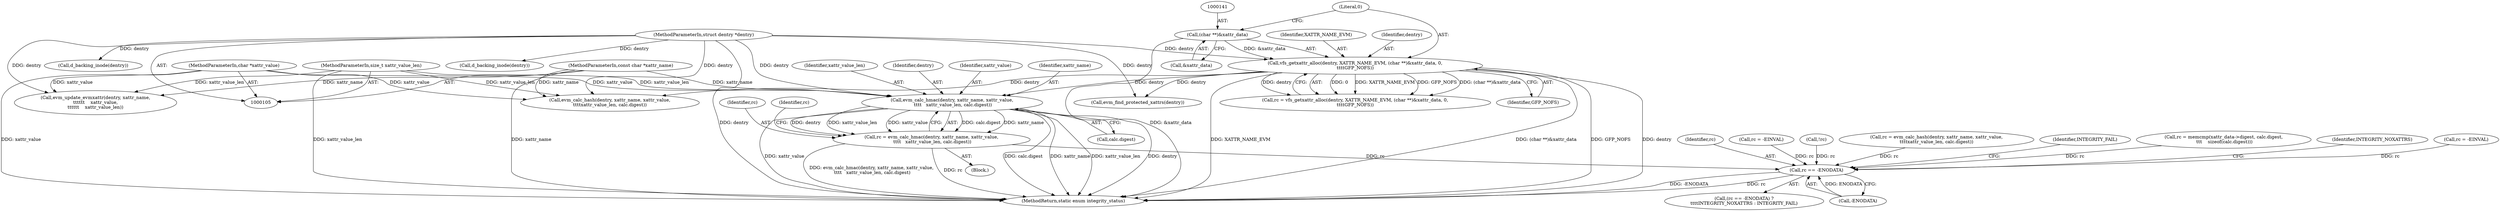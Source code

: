 digraph "0_linux_613317bd212c585c20796c10afe5daaa95d4b0a1@pointer" {
"1000201" [label="(Call,evm_calc_hmac(dentry, xattr_name, xattr_value,\n \t\t\t\t   xattr_value_len, calc.digest))"];
"1000137" [label="(Call,vfs_getxattr_alloc(dentry, XATTR_NAME_EVM, (char **)&xattr_data, 0,\n\t\t\t\tGFP_NOFS))"];
"1000106" [label="(MethodParameterIn,struct dentry *dentry)"];
"1000140" [label="(Call,(char **)&xattr_data)"];
"1000107" [label="(MethodParameterIn,const char *xattr_name)"];
"1000108" [label="(MethodParameterIn,char *xattr_value)"];
"1000109" [label="(MethodParameterIn,size_t xattr_value_len)"];
"1000199" [label="(Call,rc = evm_calc_hmac(dentry, xattr_name, xattr_value,\n \t\t\t\t   xattr_value_len, calc.digest))"];
"1000292" [label="(Call,rc == -ENODATA)"];
"1000201" [label="(Call,evm_calc_hmac(dentry, xattr_name, xattr_value,\n \t\t\t\t   xattr_value_len, calc.digest))"];
"1000137" [label="(Call,vfs_getxattr_alloc(dentry, XATTR_NAME_EVM, (char **)&xattr_data, 0,\n\t\t\t\tGFP_NOFS))"];
"1000292" [label="(Call,rc == -ENODATA)"];
"1000227" [label="(Call,rc = -EINVAL)"];
"1000273" [label="(Call,d_backing_inode(dentry))"];
"1000107" [label="(MethodParameterIn,const char *xattr_name)"];
"1000145" [label="(Identifier,GFP_NOFS)"];
"1000204" [label="(Identifier,xattr_value)"];
"1000262" [label="(Call,!rc)"];
"1000275" [label="(Call,evm_update_evmxattr(dentry, xattr_name,\n\t\t\t\t\t\t    xattr_value,\n\t\t\t\t\t\t    xattr_value_len))"];
"1000199" [label="(Call,rc = evm_calc_hmac(dentry, xattr_name, xattr_value,\n \t\t\t\t   xattr_value_len, calc.digest))"];
"1000233" [label="(Call,rc = evm_calc_hash(dentry, xattr_name, xattr_value,\n\t\t\t\txattr_value_len, calc.digest))"];
"1000297" [label="(Identifier,INTEGRITY_FAIL)"];
"1000144" [label="(Literal,0)"];
"1000212" [label="(Call,rc = memcmp(xattr_data->digest, calc.digest,\n \t\t\t    sizeof(calc.digest)))"];
"1000296" [label="(Identifier,INTEGRITY_NOXATTRS)"];
"1000142" [label="(Call,&xattr_data)"];
"1000235" [label="(Call,evm_calc_hash(dentry, xattr_name, xattr_value,\n\t\t\t\txattr_value_len, calc.digest))"];
"1000200" [label="(Identifier,rc)"];
"1000282" [label="(Call,rc = -EINVAL)"];
"1000310" [label="(MethodReturn,static enum integrity_status)"];
"1000293" [label="(Identifier,rc)"];
"1000203" [label="(Identifier,xattr_name)"];
"1000291" [label="(Call,(rc == -ENODATA) ?\n\t\t\t\tINTEGRITY_NOXATTRS : INTEGRITY_FAIL)"];
"1000205" [label="(Identifier,xattr_value_len)"];
"1000140" [label="(Call,(char **)&xattr_data)"];
"1000108" [label="(MethodParameterIn,char *xattr_value)"];
"1000197" [label="(Block,)"];
"1000135" [label="(Call,rc = vfs_getxattr_alloc(dentry, XATTR_NAME_EVM, (char **)&xattr_data, 0,\n\t\t\t\tGFP_NOFS))"];
"1000202" [label="(Identifier,dentry)"];
"1000139" [label="(Identifier,XATTR_NAME_EVM)"];
"1000162" [label="(Call,evm_find_protected_xattrs(dentry))"];
"1000210" [label="(Identifier,rc)"];
"1000138" [label="(Identifier,dentry)"];
"1000269" [label="(Call,d_backing_inode(dentry))"];
"1000109" [label="(MethodParameterIn,size_t xattr_value_len)"];
"1000294" [label="(Call,-ENODATA)"];
"1000206" [label="(Call,calc.digest)"];
"1000106" [label="(MethodParameterIn,struct dentry *dentry)"];
"1000201" -> "1000199"  [label="AST: "];
"1000201" -> "1000206"  [label="CFG: "];
"1000202" -> "1000201"  [label="AST: "];
"1000203" -> "1000201"  [label="AST: "];
"1000204" -> "1000201"  [label="AST: "];
"1000205" -> "1000201"  [label="AST: "];
"1000206" -> "1000201"  [label="AST: "];
"1000199" -> "1000201"  [label="CFG: "];
"1000201" -> "1000310"  [label="DDG: calc.digest"];
"1000201" -> "1000310"  [label="DDG: xattr_name"];
"1000201" -> "1000310"  [label="DDG: xattr_value_len"];
"1000201" -> "1000310"  [label="DDG: dentry"];
"1000201" -> "1000310"  [label="DDG: xattr_value"];
"1000201" -> "1000199"  [label="DDG: calc.digest"];
"1000201" -> "1000199"  [label="DDG: xattr_name"];
"1000201" -> "1000199"  [label="DDG: dentry"];
"1000201" -> "1000199"  [label="DDG: xattr_value_len"];
"1000201" -> "1000199"  [label="DDG: xattr_value"];
"1000137" -> "1000201"  [label="DDG: dentry"];
"1000106" -> "1000201"  [label="DDG: dentry"];
"1000107" -> "1000201"  [label="DDG: xattr_name"];
"1000108" -> "1000201"  [label="DDG: xattr_value"];
"1000109" -> "1000201"  [label="DDG: xattr_value_len"];
"1000137" -> "1000135"  [label="AST: "];
"1000137" -> "1000145"  [label="CFG: "];
"1000138" -> "1000137"  [label="AST: "];
"1000139" -> "1000137"  [label="AST: "];
"1000140" -> "1000137"  [label="AST: "];
"1000144" -> "1000137"  [label="AST: "];
"1000145" -> "1000137"  [label="AST: "];
"1000135" -> "1000137"  [label="CFG: "];
"1000137" -> "1000310"  [label="DDG: XATTR_NAME_EVM"];
"1000137" -> "1000310"  [label="DDG: (char **)&xattr_data"];
"1000137" -> "1000310"  [label="DDG: GFP_NOFS"];
"1000137" -> "1000310"  [label="DDG: dentry"];
"1000137" -> "1000135"  [label="DDG: 0"];
"1000137" -> "1000135"  [label="DDG: XATTR_NAME_EVM"];
"1000137" -> "1000135"  [label="DDG: GFP_NOFS"];
"1000137" -> "1000135"  [label="DDG: (char **)&xattr_data"];
"1000137" -> "1000135"  [label="DDG: dentry"];
"1000106" -> "1000137"  [label="DDG: dentry"];
"1000140" -> "1000137"  [label="DDG: &xattr_data"];
"1000137" -> "1000162"  [label="DDG: dentry"];
"1000137" -> "1000235"  [label="DDG: dentry"];
"1000106" -> "1000105"  [label="AST: "];
"1000106" -> "1000310"  [label="DDG: dentry"];
"1000106" -> "1000162"  [label="DDG: dentry"];
"1000106" -> "1000235"  [label="DDG: dentry"];
"1000106" -> "1000269"  [label="DDG: dentry"];
"1000106" -> "1000273"  [label="DDG: dentry"];
"1000106" -> "1000275"  [label="DDG: dentry"];
"1000140" -> "1000142"  [label="CFG: "];
"1000141" -> "1000140"  [label="AST: "];
"1000142" -> "1000140"  [label="AST: "];
"1000144" -> "1000140"  [label="CFG: "];
"1000140" -> "1000310"  [label="DDG: &xattr_data"];
"1000107" -> "1000105"  [label="AST: "];
"1000107" -> "1000310"  [label="DDG: xattr_name"];
"1000107" -> "1000235"  [label="DDG: xattr_name"];
"1000107" -> "1000275"  [label="DDG: xattr_name"];
"1000108" -> "1000105"  [label="AST: "];
"1000108" -> "1000310"  [label="DDG: xattr_value"];
"1000108" -> "1000235"  [label="DDG: xattr_value"];
"1000108" -> "1000275"  [label="DDG: xattr_value"];
"1000109" -> "1000105"  [label="AST: "];
"1000109" -> "1000310"  [label="DDG: xattr_value_len"];
"1000109" -> "1000235"  [label="DDG: xattr_value_len"];
"1000109" -> "1000275"  [label="DDG: xattr_value_len"];
"1000199" -> "1000197"  [label="AST: "];
"1000200" -> "1000199"  [label="AST: "];
"1000210" -> "1000199"  [label="CFG: "];
"1000199" -> "1000310"  [label="DDG: evm_calc_hmac(dentry, xattr_name, xattr_value,\n \t\t\t\t   xattr_value_len, calc.digest)"];
"1000199" -> "1000310"  [label="DDG: rc"];
"1000199" -> "1000292"  [label="DDG: rc"];
"1000292" -> "1000291"  [label="AST: "];
"1000292" -> "1000294"  [label="CFG: "];
"1000293" -> "1000292"  [label="AST: "];
"1000294" -> "1000292"  [label="AST: "];
"1000296" -> "1000292"  [label="CFG: "];
"1000297" -> "1000292"  [label="CFG: "];
"1000292" -> "1000310"  [label="DDG: -ENODATA"];
"1000292" -> "1000310"  [label="DDG: rc"];
"1000227" -> "1000292"  [label="DDG: rc"];
"1000262" -> "1000292"  [label="DDG: rc"];
"1000212" -> "1000292"  [label="DDG: rc"];
"1000233" -> "1000292"  [label="DDG: rc"];
"1000282" -> "1000292"  [label="DDG: rc"];
"1000294" -> "1000292"  [label="DDG: ENODATA"];
}
